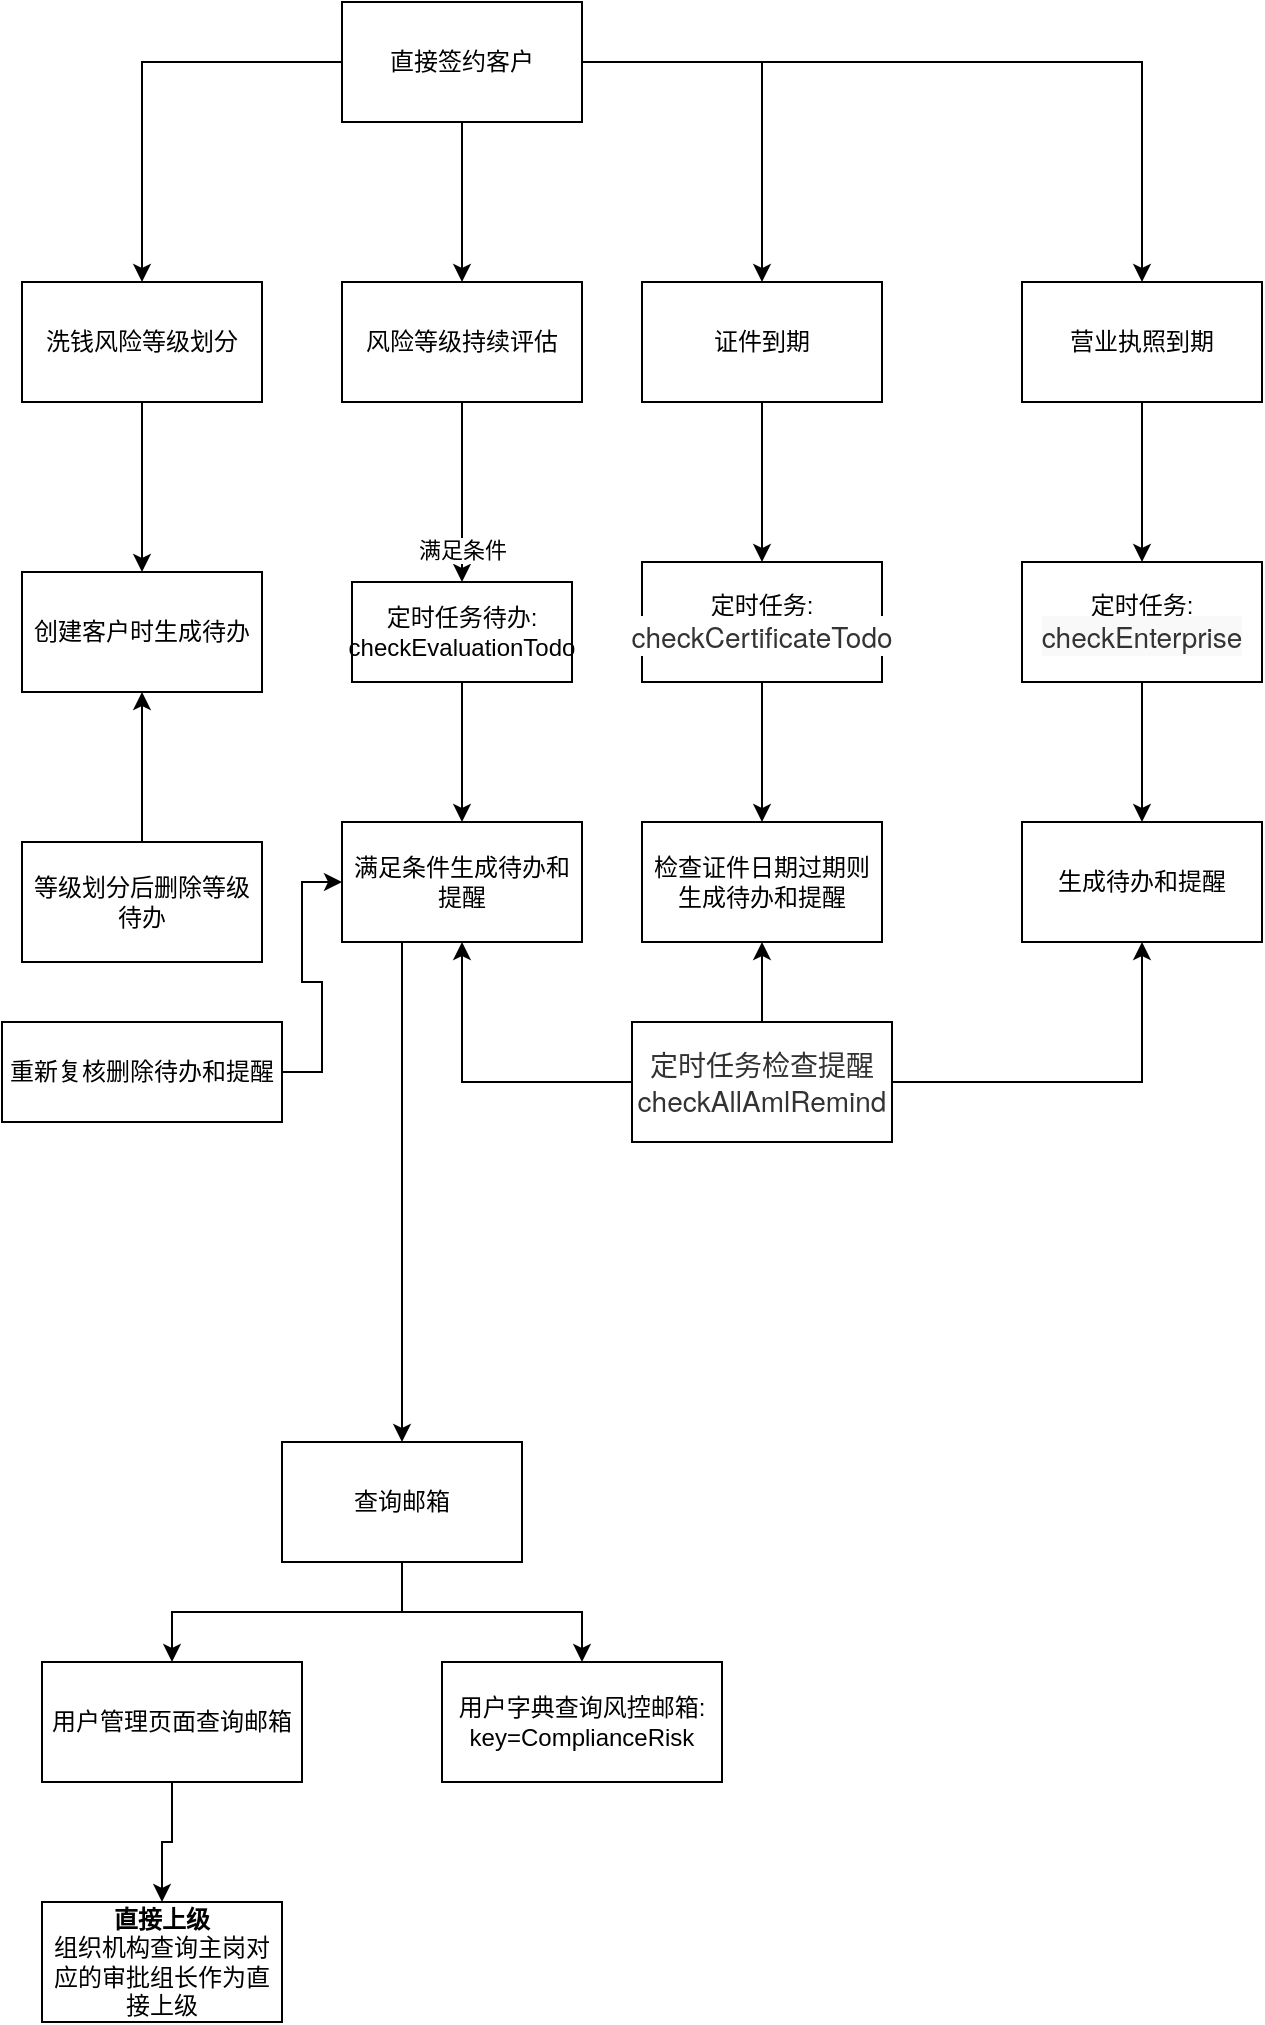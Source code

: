 <mxfile version="20.2.3" type="github">
  <diagram id="ottksRULG6ciqNUr__1Q" name="第 1 页">
    <mxGraphModel dx="1422" dy="754" grid="1" gridSize="10" guides="1" tooltips="1" connect="1" arrows="1" fold="1" page="1" pageScale="1" pageWidth="827" pageHeight="1169" math="0" shadow="0">
      <root>
        <mxCell id="0" />
        <mxCell id="1" parent="0" />
        <mxCell id="wCgD_rgEjFfEsgJ52uTu-3" value="" style="edgeStyle=orthogonalEdgeStyle;rounded=0;orthogonalLoop=1;jettySize=auto;html=1;" parent="1" source="wCgD_rgEjFfEsgJ52uTu-1" target="wCgD_rgEjFfEsgJ52uTu-2" edge="1">
          <mxGeometry relative="1" as="geometry" />
        </mxCell>
        <mxCell id="wCgD_rgEjFfEsgJ52uTu-5" value="" style="edgeStyle=orthogonalEdgeStyle;rounded=0;orthogonalLoop=1;jettySize=auto;html=1;" parent="1" source="wCgD_rgEjFfEsgJ52uTu-1" target="wCgD_rgEjFfEsgJ52uTu-4" edge="1">
          <mxGeometry relative="1" as="geometry" />
        </mxCell>
        <mxCell id="wCgD_rgEjFfEsgJ52uTu-7" value="" style="edgeStyle=orthogonalEdgeStyle;rounded=0;orthogonalLoop=1;jettySize=auto;html=1;" parent="1" source="wCgD_rgEjFfEsgJ52uTu-1" target="wCgD_rgEjFfEsgJ52uTu-6" edge="1">
          <mxGeometry relative="1" as="geometry" />
        </mxCell>
        <mxCell id="wCgD_rgEjFfEsgJ52uTu-9" value="" style="edgeStyle=orthogonalEdgeStyle;rounded=0;orthogonalLoop=1;jettySize=auto;html=1;" parent="1" source="wCgD_rgEjFfEsgJ52uTu-1" target="wCgD_rgEjFfEsgJ52uTu-8" edge="1">
          <mxGeometry relative="1" as="geometry" />
        </mxCell>
        <mxCell id="wCgD_rgEjFfEsgJ52uTu-1" value="直接签约客户" style="rounded=0;whiteSpace=wrap;html=1;" parent="1" vertex="1">
          <mxGeometry x="320" y="50" width="120" height="60" as="geometry" />
        </mxCell>
        <mxCell id="wCgD_rgEjFfEsgJ52uTu-11" value="" style="edgeStyle=orthogonalEdgeStyle;rounded=0;orthogonalLoop=1;jettySize=auto;html=1;" parent="1" source="wCgD_rgEjFfEsgJ52uTu-2" target="wCgD_rgEjFfEsgJ52uTu-10" edge="1">
          <mxGeometry relative="1" as="geometry" />
        </mxCell>
        <mxCell id="wCgD_rgEjFfEsgJ52uTu-2" value="洗钱风险等级划分" style="rounded=0;whiteSpace=wrap;html=1;" parent="1" vertex="1">
          <mxGeometry x="160" y="190" width="120" height="60" as="geometry" />
        </mxCell>
        <mxCell id="wCgD_rgEjFfEsgJ52uTu-13" value="" style="edgeStyle=orthogonalEdgeStyle;rounded=0;orthogonalLoop=1;jettySize=auto;html=1;" parent="1" source="wCgD_rgEjFfEsgJ52uTu-4" target="wCgD_rgEjFfEsgJ52uTu-12" edge="1">
          <mxGeometry relative="1" as="geometry" />
        </mxCell>
        <mxCell id="wCgD_rgEjFfEsgJ52uTu-15" value="满足条件" style="edgeLabel;html=1;align=center;verticalAlign=middle;resizable=0;points=[];" parent="wCgD_rgEjFfEsgJ52uTu-13" vertex="1" connectable="0">
          <mxGeometry x="0.64" relative="1" as="geometry">
            <mxPoint as="offset" />
          </mxGeometry>
        </mxCell>
        <mxCell id="wCgD_rgEjFfEsgJ52uTu-4" value="风险等级持续评估" style="rounded=0;whiteSpace=wrap;html=1;" parent="1" vertex="1">
          <mxGeometry x="320" y="190" width="120" height="60" as="geometry" />
        </mxCell>
        <mxCell id="wCgD_rgEjFfEsgJ52uTu-24" value="" style="edgeStyle=orthogonalEdgeStyle;rounded=0;orthogonalLoop=1;jettySize=auto;html=1;" parent="1" source="wCgD_rgEjFfEsgJ52uTu-6" target="wCgD_rgEjFfEsgJ52uTu-23" edge="1">
          <mxGeometry relative="1" as="geometry" />
        </mxCell>
        <mxCell id="wCgD_rgEjFfEsgJ52uTu-6" value="证件到期" style="whiteSpace=wrap;html=1;rounded=0;" parent="1" vertex="1">
          <mxGeometry x="470" y="190" width="120" height="60" as="geometry" />
        </mxCell>
        <mxCell id="wCgD_rgEjFfEsgJ52uTu-36" value="" style="edgeStyle=orthogonalEdgeStyle;rounded=0;orthogonalLoop=1;jettySize=auto;html=1;" parent="1" source="wCgD_rgEjFfEsgJ52uTu-8" target="wCgD_rgEjFfEsgJ52uTu-35" edge="1">
          <mxGeometry relative="1" as="geometry" />
        </mxCell>
        <mxCell id="wCgD_rgEjFfEsgJ52uTu-8" value="营业执照到期" style="whiteSpace=wrap;html=1;rounded=0;" parent="1" vertex="1">
          <mxGeometry x="660" y="190" width="120" height="60" as="geometry" />
        </mxCell>
        <mxCell id="wCgD_rgEjFfEsgJ52uTu-10" value="创建客户时生成待办" style="whiteSpace=wrap;html=1;rounded=0;" parent="1" vertex="1">
          <mxGeometry x="160" y="335" width="120" height="60" as="geometry" />
        </mxCell>
        <mxCell id="wCgD_rgEjFfEsgJ52uTu-16" style="edgeStyle=orthogonalEdgeStyle;rounded=0;orthogonalLoop=1;jettySize=auto;html=1;entryX=0.5;entryY=0;entryDx=0;entryDy=0;" parent="1" source="wCgD_rgEjFfEsgJ52uTu-12" target="wCgD_rgEjFfEsgJ52uTu-17" edge="1">
          <mxGeometry relative="1" as="geometry">
            <mxPoint x="380" y="440" as="targetPoint" />
          </mxGeometry>
        </mxCell>
        <mxCell id="wCgD_rgEjFfEsgJ52uTu-12" value="定时任务待办:&lt;br&gt;checkEvaluationTodo" style="whiteSpace=wrap;html=1;rounded=0;" parent="1" vertex="1">
          <mxGeometry x="325" y="340" width="110" height="50" as="geometry" />
        </mxCell>
        <mxCell id="wCgD_rgEjFfEsgJ52uTu-43" value="" style="edgeStyle=orthogonalEdgeStyle;rounded=0;orthogonalLoop=1;jettySize=auto;html=1;exitX=0.25;exitY=1;exitDx=0;exitDy=0;" parent="1" source="wCgD_rgEjFfEsgJ52uTu-17" target="wCgD_rgEjFfEsgJ52uTu-42" edge="1">
          <mxGeometry relative="1" as="geometry" />
        </mxCell>
        <mxCell id="wCgD_rgEjFfEsgJ52uTu-17" value="满足条件生成待办和提醒" style="whiteSpace=wrap;html=1;" parent="1" vertex="1">
          <mxGeometry x="320" y="460" width="120" height="60" as="geometry" />
        </mxCell>
        <mxCell id="wCgD_rgEjFfEsgJ52uTu-27" style="edgeStyle=orthogonalEdgeStyle;rounded=0;orthogonalLoop=1;jettySize=auto;html=1;" parent="1" source="wCgD_rgEjFfEsgJ52uTu-19" target="wCgD_rgEjFfEsgJ52uTu-17" edge="1">
          <mxGeometry relative="1" as="geometry" />
        </mxCell>
        <mxCell id="wCgD_rgEjFfEsgJ52uTu-31" style="edgeStyle=orthogonalEdgeStyle;rounded=0;orthogonalLoop=1;jettySize=auto;html=1;exitX=0.5;exitY=0;exitDx=0;exitDy=0;entryX=0.5;entryY=1;entryDx=0;entryDy=0;" parent="1" source="wCgD_rgEjFfEsgJ52uTu-19" target="wCgD_rgEjFfEsgJ52uTu-30" edge="1">
          <mxGeometry relative="1" as="geometry" />
        </mxCell>
        <mxCell id="wCgD_rgEjFfEsgJ52uTu-39" style="edgeStyle=orthogonalEdgeStyle;rounded=0;orthogonalLoop=1;jettySize=auto;html=1;entryX=0.5;entryY=1;entryDx=0;entryDy=0;" parent="1" source="wCgD_rgEjFfEsgJ52uTu-19" target="wCgD_rgEjFfEsgJ52uTu-37" edge="1">
          <mxGeometry relative="1" as="geometry" />
        </mxCell>
        <mxCell id="wCgD_rgEjFfEsgJ52uTu-19" value="&lt;span style=&quot;color: rgb(51, 51, 51); font-family: &amp;quot;Source Sans Pro&amp;quot;, &amp;quot;Helvetica Neue&amp;quot;, Helvetica, Arial, sans-serif; font-size: 14px; text-align: start; background-color: rgb(255, 255, 255);&quot;&gt;定时任务检查提醒checkAllAmlRemind&lt;/span&gt;" style="rounded=0;whiteSpace=wrap;html=1;" parent="1" vertex="1">
          <mxGeometry x="465" y="560" width="130" height="60" as="geometry" />
        </mxCell>
        <mxCell id="wCgD_rgEjFfEsgJ52uTu-22" style="edgeStyle=orthogonalEdgeStyle;rounded=0;orthogonalLoop=1;jettySize=auto;html=1;entryX=0;entryY=0.5;entryDx=0;entryDy=0;" parent="1" source="wCgD_rgEjFfEsgJ52uTu-21" target="wCgD_rgEjFfEsgJ52uTu-17" edge="1">
          <mxGeometry relative="1" as="geometry" />
        </mxCell>
        <mxCell id="wCgD_rgEjFfEsgJ52uTu-21" value="重新复核删除待办和提醒" style="rounded=0;whiteSpace=wrap;html=1;" parent="1" vertex="1">
          <mxGeometry x="150" y="560" width="140" height="50" as="geometry" />
        </mxCell>
        <mxCell id="wCgD_rgEjFfEsgJ52uTu-26" value="" style="edgeStyle=orthogonalEdgeStyle;rounded=0;orthogonalLoop=1;jettySize=auto;html=1;entryX=0.5;entryY=0;entryDx=0;entryDy=0;" parent="1" source="wCgD_rgEjFfEsgJ52uTu-23" target="wCgD_rgEjFfEsgJ52uTu-30" edge="1">
          <mxGeometry relative="1" as="geometry">
            <mxPoint x="530" y="460" as="targetPoint" />
          </mxGeometry>
        </mxCell>
        <mxCell id="wCgD_rgEjFfEsgJ52uTu-23" value="定时任务:&lt;br&gt;&lt;span style=&quot;color: rgb(51, 51, 51); font-family: &amp;quot;Source Sans Pro&amp;quot;, &amp;quot;Helvetica Neue&amp;quot;, Helvetica, Arial, sans-serif; font-size: 14px; text-align: start; background-color: rgb(255, 255, 255);&quot;&gt;checkCertificateTodo&lt;/span&gt;" style="whiteSpace=wrap;html=1;rounded=0;" parent="1" vertex="1">
          <mxGeometry x="470" y="330" width="120" height="60" as="geometry" />
        </mxCell>
        <mxCell id="wCgD_rgEjFfEsgJ52uTu-30" value="检查证件日期过期则生成待办和提醒" style="rounded=0;whiteSpace=wrap;html=1;" parent="1" vertex="1">
          <mxGeometry x="470" y="460" width="120" height="60" as="geometry" />
        </mxCell>
        <mxCell id="wCgD_rgEjFfEsgJ52uTu-38" value="" style="edgeStyle=orthogonalEdgeStyle;rounded=0;orthogonalLoop=1;jettySize=auto;html=1;" parent="1" source="wCgD_rgEjFfEsgJ52uTu-35" target="wCgD_rgEjFfEsgJ52uTu-37" edge="1">
          <mxGeometry relative="1" as="geometry" />
        </mxCell>
        <mxCell id="wCgD_rgEjFfEsgJ52uTu-35" value="定时任务:&lt;br&gt;&lt;span style=&quot;color: rgb(51, 51, 51); font-family: &amp;quot;Source Sans Pro&amp;quot;, &amp;quot;Helvetica Neue&amp;quot;, Helvetica, Arial, sans-serif; font-size: 14px; text-align: start; background-color: rgb(249, 249, 249);&quot;&gt;checkEnterprise&lt;/span&gt;" style="whiteSpace=wrap;html=1;rounded=0;" parent="1" vertex="1">
          <mxGeometry x="660" y="330" width="120" height="60" as="geometry" />
        </mxCell>
        <mxCell id="wCgD_rgEjFfEsgJ52uTu-37" value="生成待办和提醒" style="whiteSpace=wrap;html=1;rounded=0;" parent="1" vertex="1">
          <mxGeometry x="660" y="460" width="120" height="60" as="geometry" />
        </mxCell>
        <mxCell id="wCgD_rgEjFfEsgJ52uTu-41" style="edgeStyle=orthogonalEdgeStyle;rounded=0;orthogonalLoop=1;jettySize=auto;html=1;" parent="1" source="wCgD_rgEjFfEsgJ52uTu-40" target="wCgD_rgEjFfEsgJ52uTu-10" edge="1">
          <mxGeometry relative="1" as="geometry" />
        </mxCell>
        <mxCell id="wCgD_rgEjFfEsgJ52uTu-40" value="等级划分后删除等级待办" style="rounded=0;whiteSpace=wrap;html=1;" parent="1" vertex="1">
          <mxGeometry x="160" y="470" width="120" height="60" as="geometry" />
        </mxCell>
        <mxCell id="wCgD_rgEjFfEsgJ52uTu-45" value="" style="edgeStyle=orthogonalEdgeStyle;rounded=0;orthogonalLoop=1;jettySize=auto;html=1;" parent="1" source="wCgD_rgEjFfEsgJ52uTu-42" target="wCgD_rgEjFfEsgJ52uTu-44" edge="1">
          <mxGeometry relative="1" as="geometry" />
        </mxCell>
        <mxCell id="wCgD_rgEjFfEsgJ52uTu-47" value="" style="edgeStyle=orthogonalEdgeStyle;rounded=0;orthogonalLoop=1;jettySize=auto;html=1;exitX=0.5;exitY=1;exitDx=0;exitDy=0;" parent="1" source="wCgD_rgEjFfEsgJ52uTu-44" target="wCgD_rgEjFfEsgJ52uTu-46" edge="1">
          <mxGeometry relative="1" as="geometry" />
        </mxCell>
        <mxCell id="dIB8aLwUcw55asb0xoOj-2" value="" style="edgeStyle=orthogonalEdgeStyle;rounded=0;orthogonalLoop=1;jettySize=auto;html=1;" edge="1" parent="1" source="wCgD_rgEjFfEsgJ52uTu-42" target="dIB8aLwUcw55asb0xoOj-1">
          <mxGeometry relative="1" as="geometry" />
        </mxCell>
        <mxCell id="wCgD_rgEjFfEsgJ52uTu-42" value="查询邮箱" style="whiteSpace=wrap;html=1;" parent="1" vertex="1">
          <mxGeometry x="290" y="770" width="120" height="60" as="geometry" />
        </mxCell>
        <mxCell id="wCgD_rgEjFfEsgJ52uTu-44" value="用户管理页面查询邮箱" style="whiteSpace=wrap;html=1;" parent="1" vertex="1">
          <mxGeometry x="170" y="880" width="130" height="60" as="geometry" />
        </mxCell>
        <mxCell id="wCgD_rgEjFfEsgJ52uTu-46" value="&lt;b&gt;直接上级&lt;/b&gt;&lt;br&gt;组织机构查询主岗对应的审批组长作为直接上级" style="whiteSpace=wrap;html=1;" parent="1" vertex="1">
          <mxGeometry x="170" y="1000" width="120" height="60" as="geometry" />
        </mxCell>
        <mxCell id="dIB8aLwUcw55asb0xoOj-1" value="用户字典查询风控邮箱:&lt;br&gt;key=ComplianceRisk" style="whiteSpace=wrap;html=1;" vertex="1" parent="1">
          <mxGeometry x="370" y="880" width="140" height="60" as="geometry" />
        </mxCell>
      </root>
    </mxGraphModel>
  </diagram>
</mxfile>

